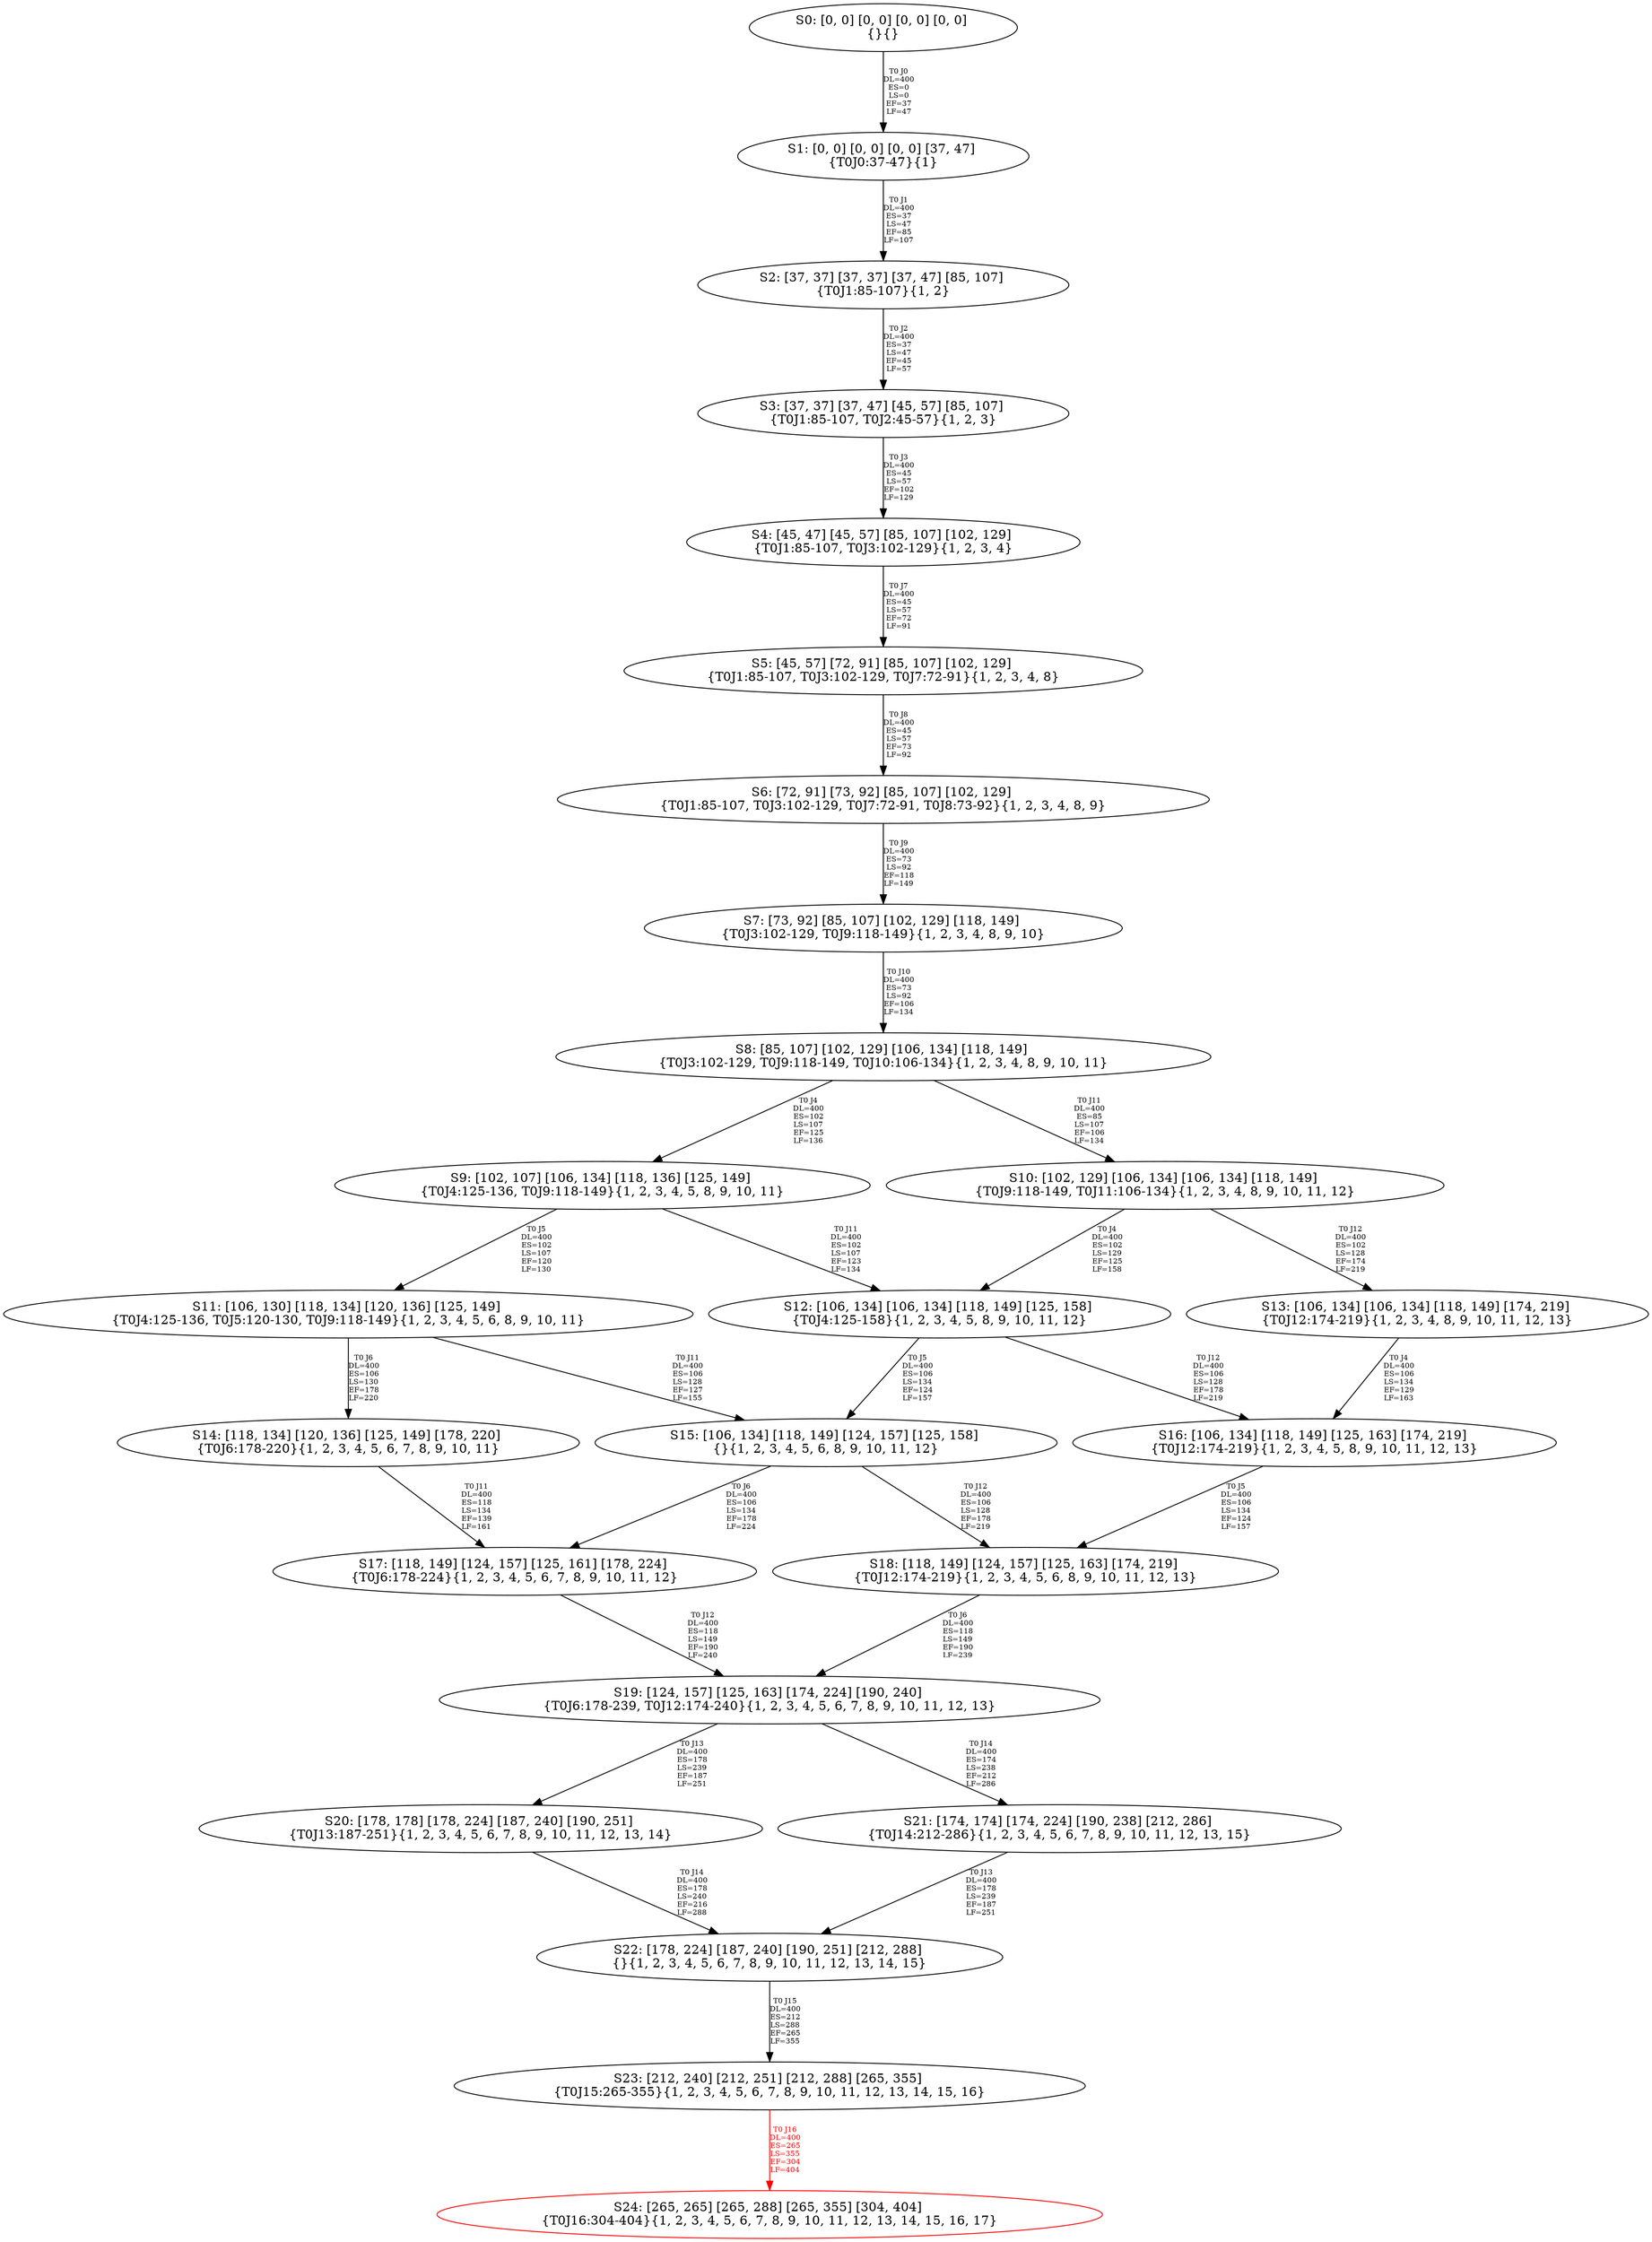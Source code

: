 digraph {
	S0[label="S0: [0, 0] [0, 0] [0, 0] [0, 0] \n{}{}"];
	S1[label="S1: [0, 0] [0, 0] [0, 0] [37, 47] \n{T0J0:37-47}{1}"];
	S2[label="S2: [37, 37] [37, 37] [37, 47] [85, 107] \n{T0J1:85-107}{1, 2}"];
	S3[label="S3: [37, 37] [37, 47] [45, 57] [85, 107] \n{T0J1:85-107, T0J2:45-57}{1, 2, 3}"];
	S4[label="S4: [45, 47] [45, 57] [85, 107] [102, 129] \n{T0J1:85-107, T0J3:102-129}{1, 2, 3, 4}"];
	S5[label="S5: [45, 57] [72, 91] [85, 107] [102, 129] \n{T0J1:85-107, T0J3:102-129, T0J7:72-91}{1, 2, 3, 4, 8}"];
	S6[label="S6: [72, 91] [73, 92] [85, 107] [102, 129] \n{T0J1:85-107, T0J3:102-129, T0J7:72-91, T0J8:73-92}{1, 2, 3, 4, 8, 9}"];
	S7[label="S7: [73, 92] [85, 107] [102, 129] [118, 149] \n{T0J3:102-129, T0J9:118-149}{1, 2, 3, 4, 8, 9, 10}"];
	S8[label="S8: [85, 107] [102, 129] [106, 134] [118, 149] \n{T0J3:102-129, T0J9:118-149, T0J10:106-134}{1, 2, 3, 4, 8, 9, 10, 11}"];
	S9[label="S9: [102, 107] [106, 134] [118, 136] [125, 149] \n{T0J4:125-136, T0J9:118-149}{1, 2, 3, 4, 5, 8, 9, 10, 11}"];
	S10[label="S10: [102, 129] [106, 134] [106, 134] [118, 149] \n{T0J9:118-149, T0J11:106-134}{1, 2, 3, 4, 8, 9, 10, 11, 12}"];
	S11[label="S11: [106, 130] [118, 134] [120, 136] [125, 149] \n{T0J4:125-136, T0J5:120-130, T0J9:118-149}{1, 2, 3, 4, 5, 6, 8, 9, 10, 11}"];
	S12[label="S12: [106, 134] [106, 134] [118, 149] [125, 158] \n{T0J4:125-158}{1, 2, 3, 4, 5, 8, 9, 10, 11, 12}"];
	S13[label="S13: [106, 134] [106, 134] [118, 149] [174, 219] \n{T0J12:174-219}{1, 2, 3, 4, 8, 9, 10, 11, 12, 13}"];
	S14[label="S14: [118, 134] [120, 136] [125, 149] [178, 220] \n{T0J6:178-220}{1, 2, 3, 4, 5, 6, 7, 8, 9, 10, 11}"];
	S15[label="S15: [106, 134] [118, 149] [124, 157] [125, 158] \n{}{1, 2, 3, 4, 5, 6, 8, 9, 10, 11, 12}"];
	S16[label="S16: [106, 134] [118, 149] [125, 163] [174, 219] \n{T0J12:174-219}{1, 2, 3, 4, 5, 8, 9, 10, 11, 12, 13}"];
	S17[label="S17: [118, 149] [124, 157] [125, 161] [178, 224] \n{T0J6:178-224}{1, 2, 3, 4, 5, 6, 7, 8, 9, 10, 11, 12}"];
	S18[label="S18: [118, 149] [124, 157] [125, 163] [174, 219] \n{T0J12:174-219}{1, 2, 3, 4, 5, 6, 8, 9, 10, 11, 12, 13}"];
	S19[label="S19: [124, 157] [125, 163] [174, 224] [190, 240] \n{T0J6:178-239, T0J12:174-240}{1, 2, 3, 4, 5, 6, 7, 8, 9, 10, 11, 12, 13}"];
	S20[label="S20: [178, 178] [178, 224] [187, 240] [190, 251] \n{T0J13:187-251}{1, 2, 3, 4, 5, 6, 7, 8, 9, 10, 11, 12, 13, 14}"];
	S21[label="S21: [174, 174] [174, 224] [190, 238] [212, 286] \n{T0J14:212-286}{1, 2, 3, 4, 5, 6, 7, 8, 9, 10, 11, 12, 13, 15}"];
	S22[label="S22: [178, 224] [187, 240] [190, 251] [212, 288] \n{}{1, 2, 3, 4, 5, 6, 7, 8, 9, 10, 11, 12, 13, 14, 15}"];
	S23[label="S23: [212, 240] [212, 251] [212, 288] [265, 355] \n{T0J15:265-355}{1, 2, 3, 4, 5, 6, 7, 8, 9, 10, 11, 12, 13, 14, 15, 16}"];
	S24[label="S24: [265, 265] [265, 288] [265, 355] [304, 404] \n{T0J16:304-404}{1, 2, 3, 4, 5, 6, 7, 8, 9, 10, 11, 12, 13, 14, 15, 16, 17}"];
	S0 -> S1[label="T0 J0\nDL=400\nES=0\nLS=0\nEF=37\nLF=47",fontsize=8];
	S1 -> S2[label="T0 J1\nDL=400\nES=37\nLS=47\nEF=85\nLF=107",fontsize=8];
	S2 -> S3[label="T0 J2\nDL=400\nES=37\nLS=47\nEF=45\nLF=57",fontsize=8];
	S3 -> S4[label="T0 J3\nDL=400\nES=45\nLS=57\nEF=102\nLF=129",fontsize=8];
	S4 -> S5[label="T0 J7\nDL=400\nES=45\nLS=57\nEF=72\nLF=91",fontsize=8];
	S5 -> S6[label="T0 J8\nDL=400\nES=45\nLS=57\nEF=73\nLF=92",fontsize=8];
	S6 -> S7[label="T0 J9\nDL=400\nES=73\nLS=92\nEF=118\nLF=149",fontsize=8];
	S7 -> S8[label="T0 J10\nDL=400\nES=73\nLS=92\nEF=106\nLF=134",fontsize=8];
	S8 -> S9[label="T0 J4\nDL=400\nES=102\nLS=107\nEF=125\nLF=136",fontsize=8];
	S8 -> S10[label="T0 J11\nDL=400\nES=85\nLS=107\nEF=106\nLF=134",fontsize=8];
	S9 -> S11[label="T0 J5\nDL=400\nES=102\nLS=107\nEF=120\nLF=130",fontsize=8];
	S9 -> S12[label="T0 J11\nDL=400\nES=102\nLS=107\nEF=123\nLF=134",fontsize=8];
	S10 -> S12[label="T0 J4\nDL=400\nES=102\nLS=129\nEF=125\nLF=158",fontsize=8];
	S10 -> S13[label="T0 J12\nDL=400\nES=102\nLS=128\nEF=174\nLF=219",fontsize=8];
	S11 -> S14[label="T0 J6\nDL=400\nES=106\nLS=130\nEF=178\nLF=220",fontsize=8];
	S11 -> S15[label="T0 J11\nDL=400\nES=106\nLS=128\nEF=127\nLF=155",fontsize=8];
	S12 -> S15[label="T0 J5\nDL=400\nES=106\nLS=134\nEF=124\nLF=157",fontsize=8];
	S12 -> S16[label="T0 J12\nDL=400\nES=106\nLS=128\nEF=178\nLF=219",fontsize=8];
	S13 -> S16[label="T0 J4\nDL=400\nES=106\nLS=134\nEF=129\nLF=163",fontsize=8];
	S14 -> S17[label="T0 J11\nDL=400\nES=118\nLS=134\nEF=139\nLF=161",fontsize=8];
	S15 -> S17[label="T0 J6\nDL=400\nES=106\nLS=134\nEF=178\nLF=224",fontsize=8];
	S15 -> S18[label="T0 J12\nDL=400\nES=106\nLS=128\nEF=178\nLF=219",fontsize=8];
	S16 -> S18[label="T0 J5\nDL=400\nES=106\nLS=134\nEF=124\nLF=157",fontsize=8];
	S17 -> S19[label="T0 J12\nDL=400\nES=118\nLS=149\nEF=190\nLF=240",fontsize=8];
	S18 -> S19[label="T0 J6\nDL=400\nES=118\nLS=149\nEF=190\nLF=239",fontsize=8];
	S19 -> S20[label="T0 J13\nDL=400\nES=178\nLS=239\nEF=187\nLF=251",fontsize=8];
	S19 -> S21[label="T0 J14\nDL=400\nES=174\nLS=238\nEF=212\nLF=286",fontsize=8];
	S20 -> S22[label="T0 J14\nDL=400\nES=178\nLS=240\nEF=216\nLF=288",fontsize=8];
	S21 -> S22[label="T0 J13\nDL=400\nES=178\nLS=239\nEF=187\nLF=251",fontsize=8];
	S22 -> S23[label="T0 J15\nDL=400\nES=212\nLS=288\nEF=265\nLF=355",fontsize=8];
	S23 -> S24[label="T0 J16\nDL=400\nES=265\nLS=355\nEF=304\nLF=404",color=Red,fontcolor=Red,fontsize=8];
S24[color=Red];
}
